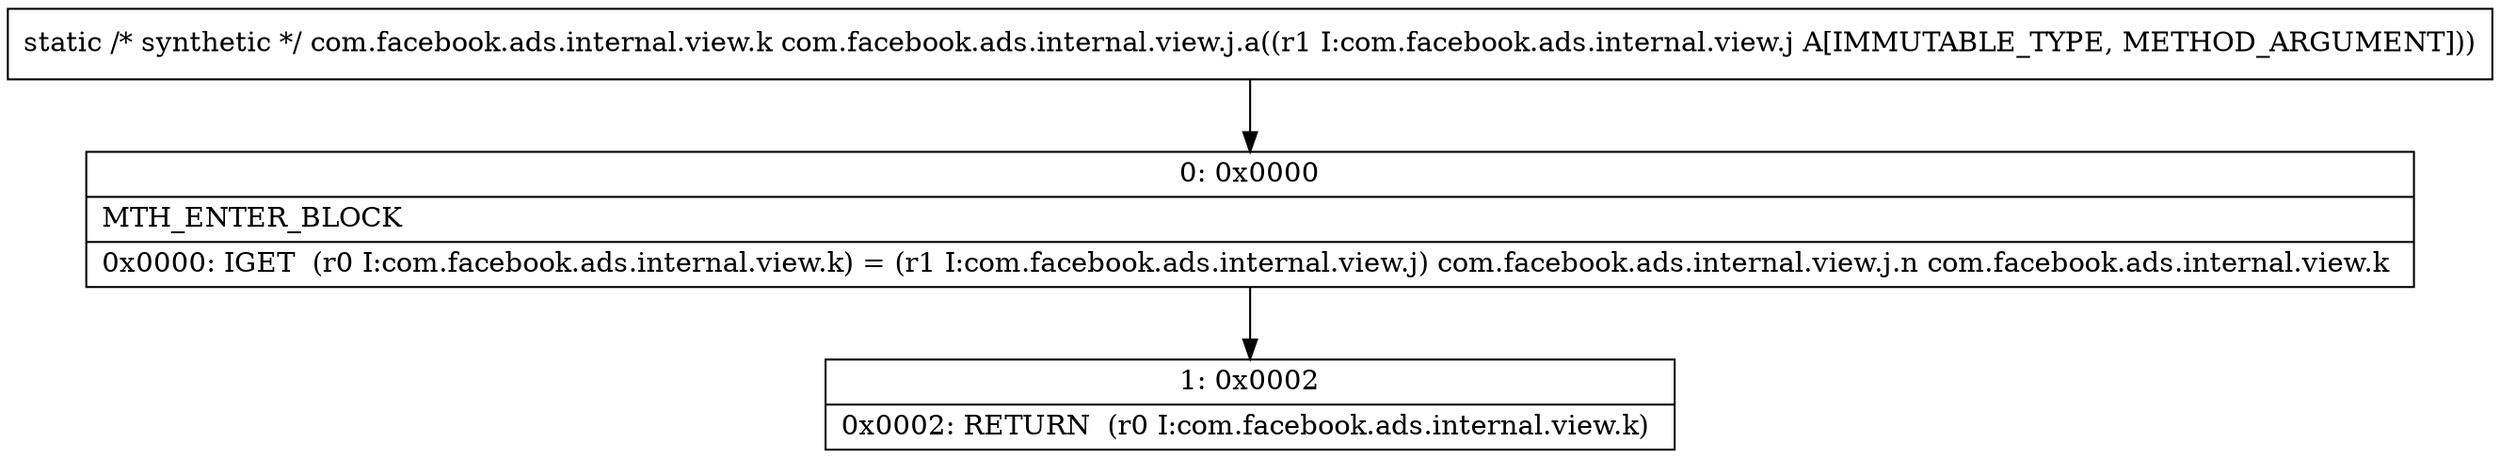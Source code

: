 digraph "CFG forcom.facebook.ads.internal.view.j.a(Lcom\/facebook\/ads\/internal\/view\/j;)Lcom\/facebook\/ads\/internal\/view\/k;" {
Node_0 [shape=record,label="{0\:\ 0x0000|MTH_ENTER_BLOCK\l|0x0000: IGET  (r0 I:com.facebook.ads.internal.view.k) = (r1 I:com.facebook.ads.internal.view.j) com.facebook.ads.internal.view.j.n com.facebook.ads.internal.view.k \l}"];
Node_1 [shape=record,label="{1\:\ 0x0002|0x0002: RETURN  (r0 I:com.facebook.ads.internal.view.k) \l}"];
MethodNode[shape=record,label="{static \/* synthetic *\/ com.facebook.ads.internal.view.k com.facebook.ads.internal.view.j.a((r1 I:com.facebook.ads.internal.view.j A[IMMUTABLE_TYPE, METHOD_ARGUMENT])) }"];
MethodNode -> Node_0;
Node_0 -> Node_1;
}

